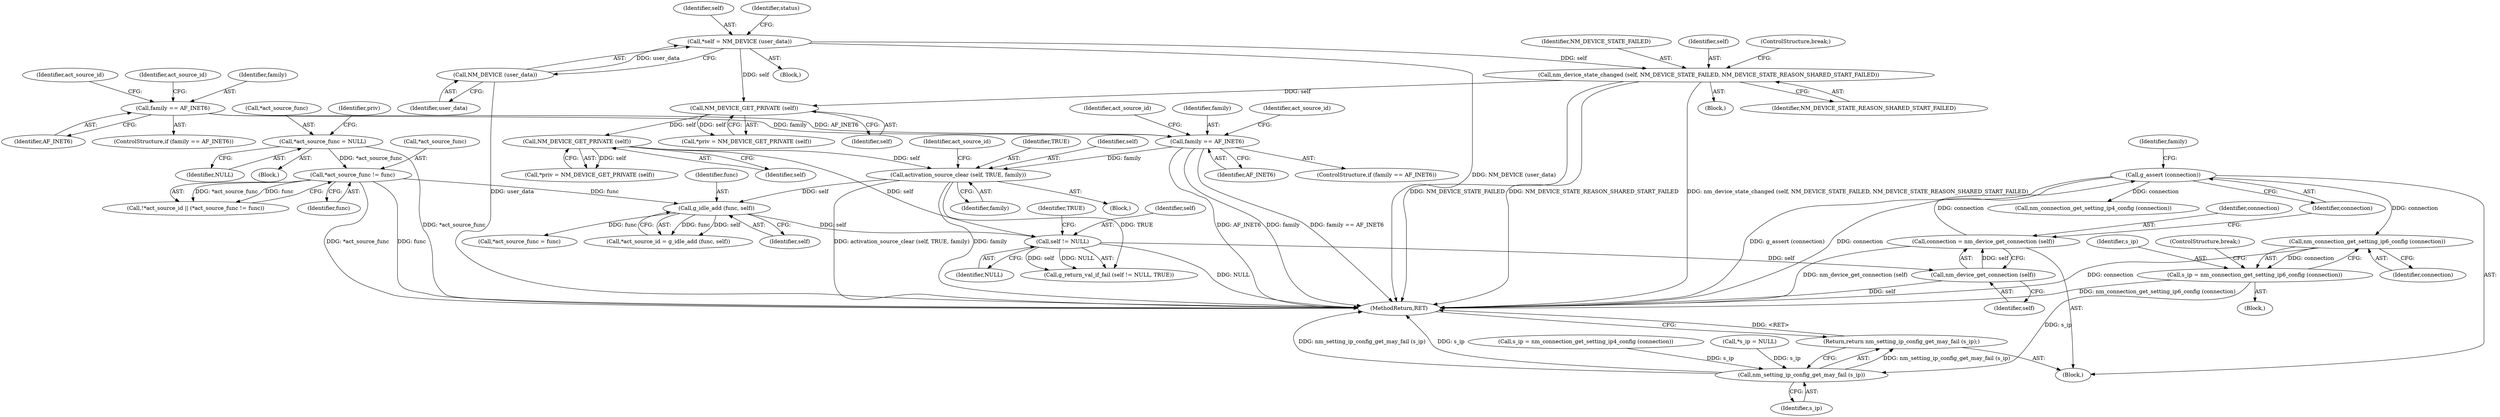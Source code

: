 digraph "0_NetworkManager_d5fc88e573fa58b93034b04d35a2454f5d28cad9@API" {
"1003525" [label="(Call,nm_connection_get_setting_ip6_config (connection))"];
"1003511" [label="(Call,g_assert (connection))"];
"1003507" [label="(Call,connection = nm_device_get_connection (self))"];
"1003509" [label="(Call,nm_device_get_connection (self))"];
"1003503" [label="(Call,self != NULL)"];
"1003489" [label="(Call,g_idle_add (func, self))"];
"1003477" [label="(Call,*act_source_func != func)"];
"1003423" [label="(Call,*act_source_func = NULL)"];
"1003482" [label="(Call,activation_source_clear (self, TRUE, family))"];
"1003431" [label="(Call,NM_DEVICE_GET_PRIVATE (self))"];
"1003375" [label="(Call,NM_DEVICE_GET_PRIVATE (self))"];
"1003364" [label="(Call,nm_device_state_changed (self, NM_DEVICE_STATE_FAILED, NM_DEVICE_STATE_REASON_SHARED_START_FAILED))"];
"1003356" [label="(Call,*self = NM_DEVICE (user_data))"];
"1003358" [label="(Call,NM_DEVICE (user_data))"];
"1003436" [label="(Call,family == AF_INET6)"];
"1003380" [label="(Call,family == AF_INET6)"];
"1003523" [label="(Call,s_ip = nm_connection_get_setting_ip6_config (connection))"];
"1003531" [label="(Call,nm_setting_ip_config_get_may_fail (s_ip))"];
"1003530" [label="(Return,return nm_setting_ip_config_get_may_fail (s_ip);)"];
"1003357" [label="(Identifier,self)"];
"1003530" [label="(Return,return nm_setting_ip_config_get_may_fail (s_ip);)"];
"1003486" [label="(Call,*act_source_id = g_idle_add (func, self))"];
"1003423" [label="(Call,*act_source_func = NULL)"];
"1003358" [label="(Call,NM_DEVICE (user_data))"];
"1003490" [label="(Identifier,func)"];
"1003485" [label="(Identifier,family)"];
"1003354" [label="(Block,)"];
"1003438" [label="(Identifier,AF_INET6)"];
"1003380" [label="(Call,family == AF_INET6)"];
"1003473" [label="(Call,!*act_source_id || (*act_source_func != func))"];
"1003435" [label="(ControlStructure,if (family == AF_INET6))"];
"1003512" [label="(Identifier,connection)"];
"1003399" [label="(Identifier,act_source_id)"];
"1003515" [label="(Block,)"];
"1003477" [label="(Call,*act_source_func != func)"];
"1003483" [label="(Identifier,self)"];
"1003382" [label="(Identifier,AF_INET6)"];
"1003527" [label="(ControlStructure,break;)"];
"1003514" [label="(Identifier,family)"];
"1003480" [label="(Identifier,func)"];
"1003365" [label="(Identifier,self)"];
"1003504" [label="(Identifier,self)"];
"1003491" [label="(Identifier,self)"];
"1003362" [label="(Block,)"];
"1003523" [label="(Call,s_ip = nm_connection_get_setting_ip6_config (connection))"];
"1003503" [label="(Call,self != NULL)"];
"1003364" [label="(Call,nm_device_state_changed (self, NM_DEVICE_STATE_FAILED, NM_DEVICE_STATE_REASON_SHARED_START_FAILED))"];
"1003367" [label="(Identifier,NM_DEVICE_STATE_REASON_SHARED_START_FAILED)"];
"1003496" [label="(Block,)"];
"1003455" [label="(Identifier,act_source_id)"];
"1003508" [label="(Identifier,connection)"];
"1003517" [label="(Call,s_ip = nm_connection_get_setting_ip4_config (connection))"];
"1003499" [label="(Call,*s_ip = NULL)"];
"1003424" [label="(Call,*act_source_func)"];
"1003505" [label="(Identifier,NULL)"];
"1003437" [label="(Identifier,family)"];
"1003511" [label="(Call,g_assert (connection))"];
"1003532" [label="(Identifier,s_ip)"];
"1003488" [label="(Identifier,act_source_id)"];
"1003507" [label="(Call,connection = nm_device_get_connection (self))"];
"1003373" [label="(Call,*priv = NM_DEVICE_GET_PRIVATE (self))"];
"1003379" [label="(ControlStructure,if (family == AF_INET6))"];
"1003478" [label="(Call,*act_source_func)"];
"1003441" [label="(Identifier,act_source_id)"];
"1003524" [label="(Identifier,s_ip)"];
"1003484" [label="(Identifier,TRUE)"];
"1003356" [label="(Call,*self = NM_DEVICE (user_data))"];
"1003502" [label="(Call,g_return_val_if_fail (self != NULL, TRUE))"];
"1003509" [label="(Call,nm_device_get_connection (self))"];
"1003436" [label="(Call,family == AF_INET6)"];
"1003519" [label="(Call,nm_connection_get_setting_ip4_config (connection))"];
"1003385" [label="(Identifier,act_source_id)"];
"1003510" [label="(Identifier,self)"];
"1003376" [label="(Identifier,self)"];
"1003489" [label="(Call,g_idle_add (func, self))"];
"1003432" [label="(Identifier,self)"];
"1003481" [label="(Block,)"];
"1003426" [label="(Identifier,NULL)"];
"1003368" [label="(ControlStructure,break;)"];
"1003431" [label="(Call,NM_DEVICE_GET_PRIVATE (self))"];
"1003413" [label="(Block,)"];
"1003375" [label="(Call,NM_DEVICE_GET_PRIVATE (self))"];
"1003361" [label="(Identifier,status)"];
"1003492" [label="(Call,*act_source_func = func)"];
"1003429" [label="(Call,*priv = NM_DEVICE_GET_PRIVATE (self))"];
"1007368" [label="(MethodReturn,RET)"];
"1003359" [label="(Identifier,user_data)"];
"1003506" [label="(Identifier,TRUE)"];
"1003381" [label="(Identifier,family)"];
"1003430" [label="(Identifier,priv)"];
"1003531" [label="(Call,nm_setting_ip_config_get_may_fail (s_ip))"];
"1003526" [label="(Identifier,connection)"];
"1003525" [label="(Call,nm_connection_get_setting_ip6_config (connection))"];
"1003482" [label="(Call,activation_source_clear (self, TRUE, family))"];
"1003366" [label="(Identifier,NM_DEVICE_STATE_FAILED)"];
"1003525" -> "1003523"  [label="AST: "];
"1003525" -> "1003526"  [label="CFG: "];
"1003526" -> "1003525"  [label="AST: "];
"1003523" -> "1003525"  [label="CFG: "];
"1003525" -> "1007368"  [label="DDG: connection"];
"1003525" -> "1003523"  [label="DDG: connection"];
"1003511" -> "1003525"  [label="DDG: connection"];
"1003511" -> "1003496"  [label="AST: "];
"1003511" -> "1003512"  [label="CFG: "];
"1003512" -> "1003511"  [label="AST: "];
"1003514" -> "1003511"  [label="CFG: "];
"1003511" -> "1007368"  [label="DDG: g_assert (connection)"];
"1003511" -> "1007368"  [label="DDG: connection"];
"1003507" -> "1003511"  [label="DDG: connection"];
"1003511" -> "1003519"  [label="DDG: connection"];
"1003507" -> "1003496"  [label="AST: "];
"1003507" -> "1003509"  [label="CFG: "];
"1003508" -> "1003507"  [label="AST: "];
"1003509" -> "1003507"  [label="AST: "];
"1003512" -> "1003507"  [label="CFG: "];
"1003507" -> "1007368"  [label="DDG: nm_device_get_connection (self)"];
"1003509" -> "1003507"  [label="DDG: self"];
"1003509" -> "1003510"  [label="CFG: "];
"1003510" -> "1003509"  [label="AST: "];
"1003509" -> "1007368"  [label="DDG: self"];
"1003503" -> "1003509"  [label="DDG: self"];
"1003503" -> "1003502"  [label="AST: "];
"1003503" -> "1003505"  [label="CFG: "];
"1003504" -> "1003503"  [label="AST: "];
"1003505" -> "1003503"  [label="AST: "];
"1003506" -> "1003503"  [label="CFG: "];
"1003503" -> "1007368"  [label="DDG: NULL"];
"1003503" -> "1003502"  [label="DDG: self"];
"1003503" -> "1003502"  [label="DDG: NULL"];
"1003489" -> "1003503"  [label="DDG: self"];
"1003431" -> "1003503"  [label="DDG: self"];
"1003489" -> "1003486"  [label="AST: "];
"1003489" -> "1003491"  [label="CFG: "];
"1003490" -> "1003489"  [label="AST: "];
"1003491" -> "1003489"  [label="AST: "];
"1003486" -> "1003489"  [label="CFG: "];
"1003489" -> "1003486"  [label="DDG: func"];
"1003489" -> "1003486"  [label="DDG: self"];
"1003477" -> "1003489"  [label="DDG: func"];
"1003482" -> "1003489"  [label="DDG: self"];
"1003489" -> "1003492"  [label="DDG: func"];
"1003477" -> "1003473"  [label="AST: "];
"1003477" -> "1003480"  [label="CFG: "];
"1003478" -> "1003477"  [label="AST: "];
"1003480" -> "1003477"  [label="AST: "];
"1003473" -> "1003477"  [label="CFG: "];
"1003477" -> "1007368"  [label="DDG: *act_source_func"];
"1003477" -> "1007368"  [label="DDG: func"];
"1003477" -> "1003473"  [label="DDG: *act_source_func"];
"1003477" -> "1003473"  [label="DDG: func"];
"1003423" -> "1003477"  [label="DDG: *act_source_func"];
"1003423" -> "1003413"  [label="AST: "];
"1003423" -> "1003426"  [label="CFG: "];
"1003424" -> "1003423"  [label="AST: "];
"1003426" -> "1003423"  [label="AST: "];
"1003430" -> "1003423"  [label="CFG: "];
"1003423" -> "1007368"  [label="DDG: *act_source_func"];
"1003482" -> "1003481"  [label="AST: "];
"1003482" -> "1003485"  [label="CFG: "];
"1003483" -> "1003482"  [label="AST: "];
"1003484" -> "1003482"  [label="AST: "];
"1003485" -> "1003482"  [label="AST: "];
"1003488" -> "1003482"  [label="CFG: "];
"1003482" -> "1007368"  [label="DDG: activation_source_clear (self, TRUE, family)"];
"1003482" -> "1007368"  [label="DDG: family"];
"1003431" -> "1003482"  [label="DDG: self"];
"1003436" -> "1003482"  [label="DDG: family"];
"1003482" -> "1003502"  [label="DDG: TRUE"];
"1003431" -> "1003429"  [label="AST: "];
"1003431" -> "1003432"  [label="CFG: "];
"1003432" -> "1003431"  [label="AST: "];
"1003429" -> "1003431"  [label="CFG: "];
"1003431" -> "1003429"  [label="DDG: self"];
"1003375" -> "1003431"  [label="DDG: self"];
"1003375" -> "1003373"  [label="AST: "];
"1003375" -> "1003376"  [label="CFG: "];
"1003376" -> "1003375"  [label="AST: "];
"1003373" -> "1003375"  [label="CFG: "];
"1003375" -> "1003373"  [label="DDG: self"];
"1003364" -> "1003375"  [label="DDG: self"];
"1003356" -> "1003375"  [label="DDG: self"];
"1003364" -> "1003362"  [label="AST: "];
"1003364" -> "1003367"  [label="CFG: "];
"1003365" -> "1003364"  [label="AST: "];
"1003366" -> "1003364"  [label="AST: "];
"1003367" -> "1003364"  [label="AST: "];
"1003368" -> "1003364"  [label="CFG: "];
"1003364" -> "1007368"  [label="DDG: NM_DEVICE_STATE_REASON_SHARED_START_FAILED"];
"1003364" -> "1007368"  [label="DDG: nm_device_state_changed (self, NM_DEVICE_STATE_FAILED, NM_DEVICE_STATE_REASON_SHARED_START_FAILED)"];
"1003364" -> "1007368"  [label="DDG: NM_DEVICE_STATE_FAILED"];
"1003356" -> "1003364"  [label="DDG: self"];
"1003356" -> "1003354"  [label="AST: "];
"1003356" -> "1003358"  [label="CFG: "];
"1003357" -> "1003356"  [label="AST: "];
"1003358" -> "1003356"  [label="AST: "];
"1003361" -> "1003356"  [label="CFG: "];
"1003356" -> "1007368"  [label="DDG: NM_DEVICE (user_data)"];
"1003358" -> "1003356"  [label="DDG: user_data"];
"1003358" -> "1003359"  [label="CFG: "];
"1003359" -> "1003358"  [label="AST: "];
"1003358" -> "1007368"  [label="DDG: user_data"];
"1003436" -> "1003435"  [label="AST: "];
"1003436" -> "1003438"  [label="CFG: "];
"1003437" -> "1003436"  [label="AST: "];
"1003438" -> "1003436"  [label="AST: "];
"1003441" -> "1003436"  [label="CFG: "];
"1003455" -> "1003436"  [label="CFG: "];
"1003436" -> "1007368"  [label="DDG: AF_INET6"];
"1003436" -> "1007368"  [label="DDG: family"];
"1003436" -> "1007368"  [label="DDG: family == AF_INET6"];
"1003380" -> "1003436"  [label="DDG: family"];
"1003380" -> "1003436"  [label="DDG: AF_INET6"];
"1003380" -> "1003379"  [label="AST: "];
"1003380" -> "1003382"  [label="CFG: "];
"1003381" -> "1003380"  [label="AST: "];
"1003382" -> "1003380"  [label="AST: "];
"1003385" -> "1003380"  [label="CFG: "];
"1003399" -> "1003380"  [label="CFG: "];
"1003523" -> "1003515"  [label="AST: "];
"1003524" -> "1003523"  [label="AST: "];
"1003527" -> "1003523"  [label="CFG: "];
"1003523" -> "1007368"  [label="DDG: nm_connection_get_setting_ip6_config (connection)"];
"1003523" -> "1003531"  [label="DDG: s_ip"];
"1003531" -> "1003530"  [label="AST: "];
"1003531" -> "1003532"  [label="CFG: "];
"1003532" -> "1003531"  [label="AST: "];
"1003530" -> "1003531"  [label="CFG: "];
"1003531" -> "1007368"  [label="DDG: nm_setting_ip_config_get_may_fail (s_ip)"];
"1003531" -> "1007368"  [label="DDG: s_ip"];
"1003531" -> "1003530"  [label="DDG: nm_setting_ip_config_get_may_fail (s_ip)"];
"1003517" -> "1003531"  [label="DDG: s_ip"];
"1003499" -> "1003531"  [label="DDG: s_ip"];
"1003530" -> "1003496"  [label="AST: "];
"1007368" -> "1003530"  [label="CFG: "];
"1003530" -> "1007368"  [label="DDG: <RET>"];
}
